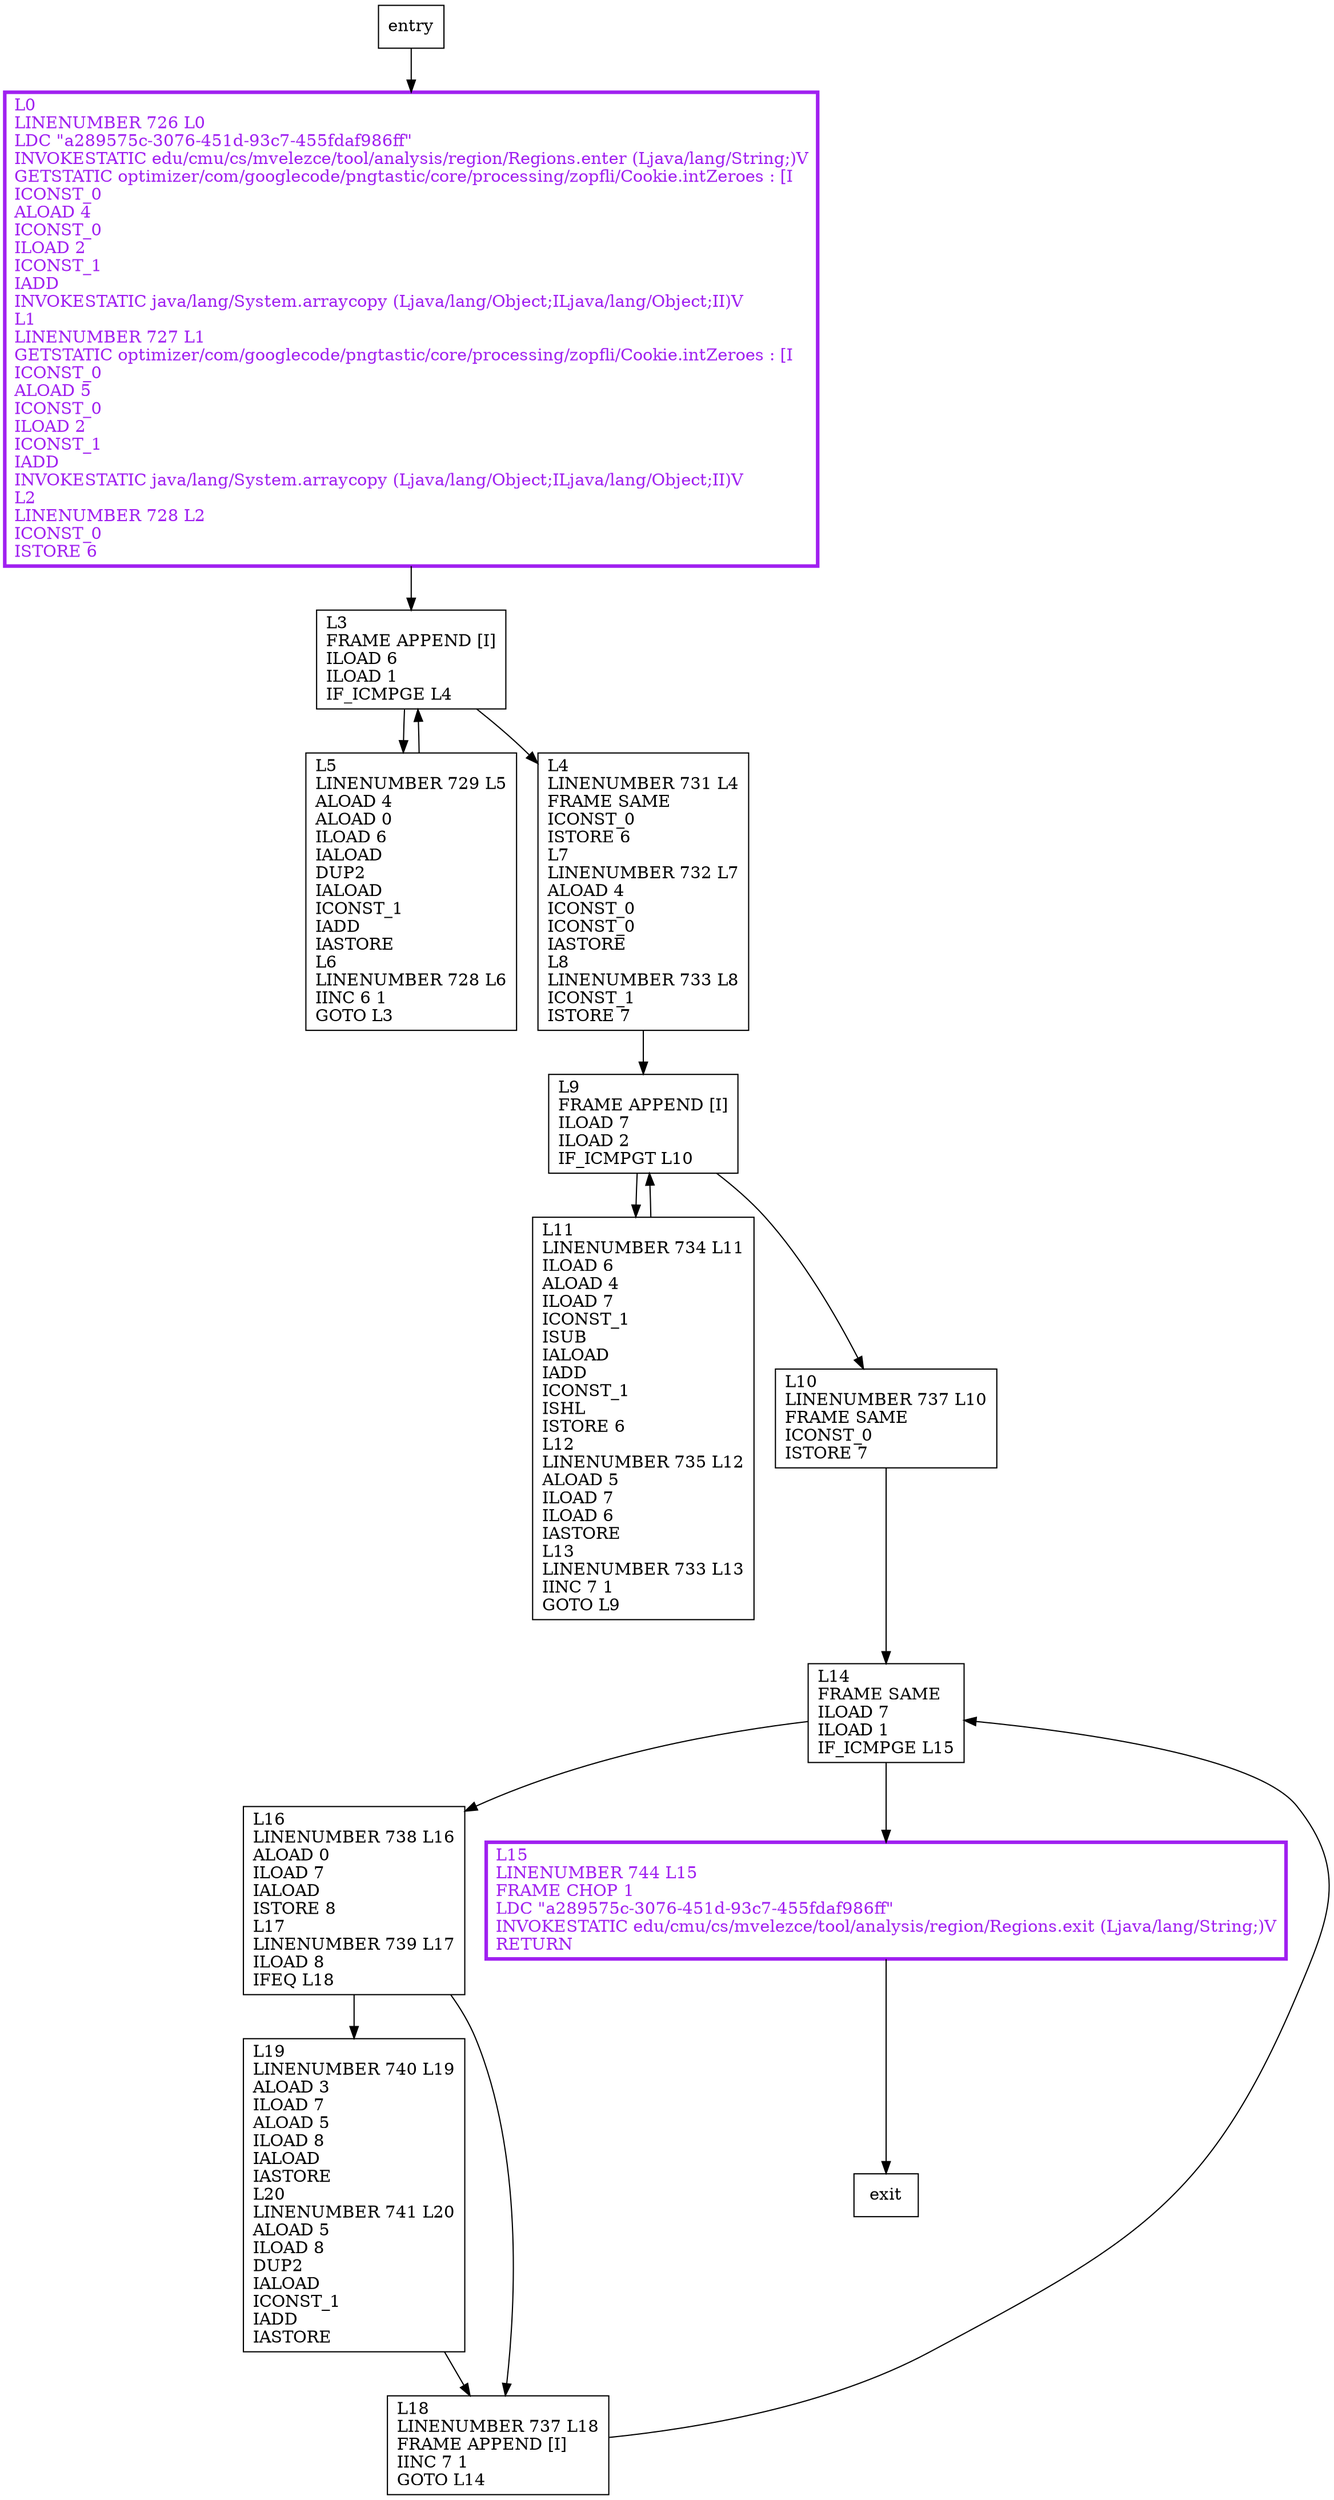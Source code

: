 digraph lengthsToSymbols {
node [shape=record];
600657906 [label="L3\lFRAME APPEND [I]\lILOAD 6\lILOAD 1\lIF_ICMPGE L4\l"];
2123846943 [label="L11\lLINENUMBER 734 L11\lILOAD 6\lALOAD 4\lILOAD 7\lICONST_1\lISUB\lIALOAD\lIADD\lICONST_1\lISHL\lISTORE 6\lL12\lLINENUMBER 735 L12\lALOAD 5\lILOAD 7\lILOAD 6\lIASTORE\lL13\lLINENUMBER 733 L13\lIINC 7 1\lGOTO L9\l"];
1074630954 [label="L9\lFRAME APPEND [I]\lILOAD 7\lILOAD 2\lIF_ICMPGT L10\l"];
749693202 [label="L14\lFRAME SAME\lILOAD 7\lILOAD 1\lIF_ICMPGE L15\l"];
2056566350 [label="L16\lLINENUMBER 738 L16\lALOAD 0\lILOAD 7\lIALOAD\lISTORE 8\lL17\lLINENUMBER 739 L17\lILOAD 8\lIFEQ L18\l"];
1075996552 [label="L0\lLINENUMBER 726 L0\lLDC \"a289575c-3076-451d-93c7-455fdaf986ff\"\lINVOKESTATIC edu/cmu/cs/mvelezce/tool/analysis/region/Regions.enter (Ljava/lang/String;)V\lGETSTATIC optimizer/com/googlecode/pngtastic/core/processing/zopfli/Cookie.intZeroes : [I\lICONST_0\lALOAD 4\lICONST_0\lILOAD 2\lICONST_1\lIADD\lINVOKESTATIC java/lang/System.arraycopy (Ljava/lang/Object;ILjava/lang/Object;II)V\lL1\lLINENUMBER 727 L1\lGETSTATIC optimizer/com/googlecode/pngtastic/core/processing/zopfli/Cookie.intZeroes : [I\lICONST_0\lALOAD 5\lICONST_0\lILOAD 2\lICONST_1\lIADD\lINVOKESTATIC java/lang/System.arraycopy (Ljava/lang/Object;ILjava/lang/Object;II)V\lL2\lLINENUMBER 728 L2\lICONST_0\lISTORE 6\l"];
1532800776 [label="L5\lLINENUMBER 729 L5\lALOAD 4\lALOAD 0\lILOAD 6\lIALOAD\lDUP2\lIALOAD\lICONST_1\lIADD\lIASTORE\lL6\lLINENUMBER 728 L6\lIINC 6 1\lGOTO L3\l"];
306674056 [label="L19\lLINENUMBER 740 L19\lALOAD 3\lILOAD 7\lALOAD 5\lILOAD 8\lIALOAD\lIASTORE\lL20\lLINENUMBER 741 L20\lALOAD 5\lILOAD 8\lDUP2\lIALOAD\lICONST_1\lIADD\lIASTORE\l"];
1096411163 [label="L4\lLINENUMBER 731 L4\lFRAME SAME\lICONST_0\lISTORE 6\lL7\lLINENUMBER 732 L7\lALOAD 4\lICONST_0\lICONST_0\lIASTORE\lL8\lLINENUMBER 733 L8\lICONST_1\lISTORE 7\l"];
1047477166 [label="L18\lLINENUMBER 737 L18\lFRAME APPEND [I]\lIINC 7 1\lGOTO L14\l"];
1887466020 [label="L10\lLINENUMBER 737 L10\lFRAME SAME\lICONST_0\lISTORE 7\l"];
167175174 [label="L15\lLINENUMBER 744 L15\lFRAME CHOP 1\lLDC \"a289575c-3076-451d-93c7-455fdaf986ff\"\lINVOKESTATIC edu/cmu/cs/mvelezce/tool/analysis/region/Regions.exit (Ljava/lang/String;)V\lRETURN\l"];
entry;
exit;
600657906 -> 1532800776;
600657906 -> 1096411163;
2056566350 -> 306674056;
2056566350 -> 1047477166;
306674056 -> 1047477166;
1096411163 -> 1074630954;
1047477166 -> 749693202;
1887466020 -> 749693202;
entry -> 1075996552;
2123846943 -> 1074630954;
1074630954 -> 2123846943;
1074630954 -> 1887466020;
749693202 -> 2056566350;
749693202 -> 167175174;
1075996552 -> 600657906;
1532800776 -> 600657906;
167175174 -> exit;
1075996552[fontcolor="purple", penwidth=3, color="purple"];
167175174[fontcolor="purple", penwidth=3, color="purple"];
}
